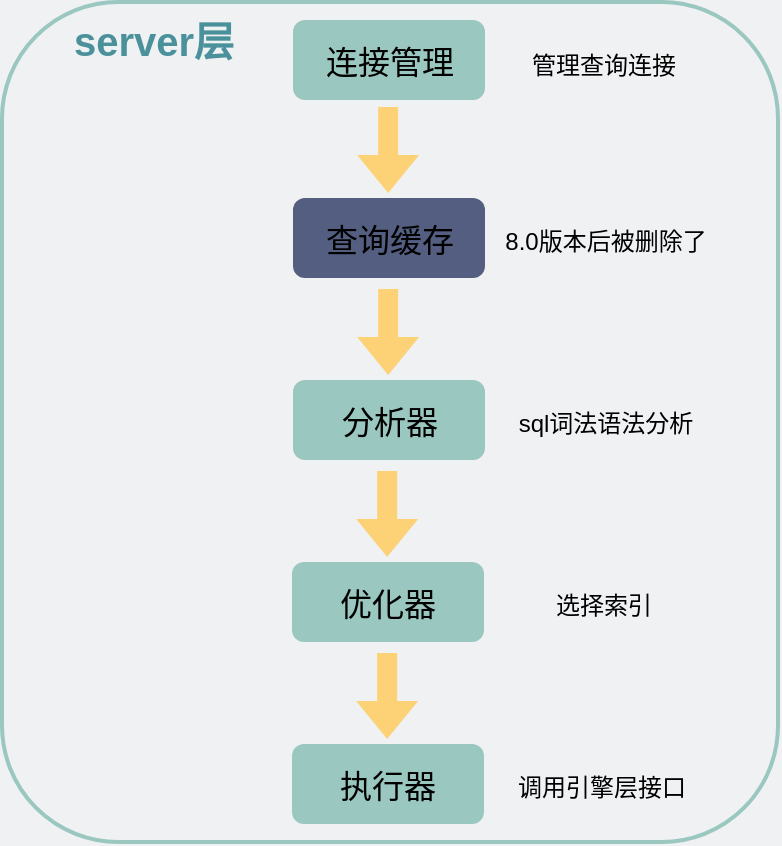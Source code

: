 <mxfile version="17.1.2" type="github">
  <diagram id="3228e29e-7158-1315-38df-8450db1d8a1d" name="Page-1">
    <mxGraphModel dx="668" dy="932" grid="0" gridSize="10" guides="1" tooltips="1" connect="1" arrows="1" fold="1" page="1" pageScale="1" pageWidth="600" pageHeight="229" background="#EFF1F3" math="0" shadow="0">
      <root>
        <mxCell id="0" />
        <mxCell id="1" parent="0" />
        <mxCell id="23iM9Gp5Ji6-i4gFpPbt-2" value="" style="rounded=1;whiteSpace=wrap;html=1;fillColor=none;strokeColor=#9AC7BF;strokeWidth=2;" parent="1" vertex="1">
          <mxGeometry x="106" y="17" width="388" height="420" as="geometry" />
        </mxCell>
        <mxCell id="23iM9Gp5Ji6-i4gFpPbt-3" value="&lt;font size=&quot;1&quot; color=&quot;#4a919b&quot;&gt;&lt;b style=&quot;font-size: 20px&quot;&gt;server层&lt;/b&gt;&lt;/font&gt;" style="text;html=1;strokeColor=none;fillColor=none;align=center;verticalAlign=middle;whiteSpace=wrap;rounded=0;" parent="1" vertex="1">
          <mxGeometry x="131" y="20" width="102" height="32" as="geometry" />
        </mxCell>
        <mxCell id="23iM9Gp5Ji6-i4gFpPbt-4" value="&lt;font style=&quot;font-size: 16px&quot; color=&quot;#000000&quot;&gt;连接管理&lt;/font&gt;" style="rounded=1;whiteSpace=wrap;html=1;fontSize=22;fontColor=#FFFFFF;fillColor=#9AC7BF;strokeColor=none;" parent="1" vertex="1">
          <mxGeometry x="251.5" y="26" width="96" height="40" as="geometry" />
        </mxCell>
        <mxCell id="23iM9Gp5Ji6-i4gFpPbt-7" value="&lt;font color=&quot;#000000&quot;&gt;&lt;span style=&quot;font-size: 16px&quot;&gt;分析器&lt;/span&gt;&lt;/font&gt;" style="rounded=1;whiteSpace=wrap;html=1;fontSize=22;fontColor=#FFFFFF;fillColor=#9AC7BF;strokeColor=none;" parent="1" vertex="1">
          <mxGeometry x="251.5" y="206" width="96" height="40" as="geometry" />
        </mxCell>
        <mxCell id="23iM9Gp5Ji6-i4gFpPbt-9" value="" style="shape=flexArrow;endArrow=classic;html=1;rounded=0;fontSize=16;fontColor=#000000;fillColor=#FDD276;strokeColor=none;" parent="1" edge="1">
          <mxGeometry width="50" height="50" relative="1" as="geometry">
            <mxPoint x="299.08" y="160" as="sourcePoint" />
            <mxPoint x="299.08" y="204" as="targetPoint" />
          </mxGeometry>
        </mxCell>
        <mxCell id="23iM9Gp5Ji6-i4gFpPbt-10" value="&lt;font color=&quot;#000000&quot;&gt;&lt;span style=&quot;font-size: 16px&quot;&gt;优化器&lt;/span&gt;&lt;/font&gt;" style="rounded=1;whiteSpace=wrap;html=1;fontSize=22;fontColor=#FFFFFF;fillColor=#9AC7BF;strokeColor=none;" parent="1" vertex="1">
          <mxGeometry x="251" y="297" width="96" height="40" as="geometry" />
        </mxCell>
        <mxCell id="23iM9Gp5Ji6-i4gFpPbt-11" value="" style="shape=flexArrow;endArrow=classic;html=1;rounded=0;fontSize=16;fontColor=#000000;fillColor=#FDD276;strokeColor=none;" parent="1" edge="1">
          <mxGeometry width="50" height="50" relative="1" as="geometry">
            <mxPoint x="298.58" y="251" as="sourcePoint" />
            <mxPoint x="298.58" y="295" as="targetPoint" />
          </mxGeometry>
        </mxCell>
        <mxCell id="23iM9Gp5Ji6-i4gFpPbt-13" value="&lt;font color=&quot;#000000&quot;&gt;&lt;span style=&quot;font-size: 16px&quot;&gt;执行器&lt;/span&gt;&lt;/font&gt;" style="rounded=1;whiteSpace=wrap;html=1;fontSize=22;fontColor=#FFFFFF;fillColor=#9AC7BF;strokeColor=none;" parent="1" vertex="1">
          <mxGeometry x="251" y="388" width="96" height="40" as="geometry" />
        </mxCell>
        <mxCell id="23iM9Gp5Ji6-i4gFpPbt-14" value="" style="shape=flexArrow;endArrow=classic;html=1;rounded=0;fontSize=16;fontColor=#000000;fillColor=#FDD276;strokeColor=none;" parent="1" edge="1">
          <mxGeometry width="50" height="50" relative="1" as="geometry">
            <mxPoint x="298.58" y="342" as="sourcePoint" />
            <mxPoint x="298.58" y="386" as="targetPoint" />
          </mxGeometry>
        </mxCell>
        <mxCell id="23iM9Gp5Ji6-i4gFpPbt-15" value="&lt;font style=&quot;font-size: 12px&quot;&gt;管理查询连接&lt;/font&gt;" style="text;html=1;strokeColor=none;fillColor=none;align=center;verticalAlign=middle;whiteSpace=wrap;rounded=0;fontSize=16;fontColor=#000000;" parent="1" vertex="1">
          <mxGeometry x="347.5" y="31.5" width="118" height="31" as="geometry" />
        </mxCell>
        <mxCell id="23iM9Gp5Ji6-i4gFpPbt-16" value="&lt;font style=&quot;font-size: 12px&quot;&gt;sql词法语法分析&lt;/font&gt;" style="text;html=1;strokeColor=none;fillColor=none;align=center;verticalAlign=middle;whiteSpace=wrap;rounded=0;fontSize=16;fontColor=#000000;" parent="1" vertex="1">
          <mxGeometry x="349" y="210.5" width="118" height="31" as="geometry" />
        </mxCell>
        <mxCell id="23iM9Gp5Ji6-i4gFpPbt-17" value="&lt;font style=&quot;font-size: 12px&quot;&gt;选择索引&lt;/font&gt;" style="text;html=1;strokeColor=none;fillColor=none;align=center;verticalAlign=middle;whiteSpace=wrap;rounded=0;fontSize=16;fontColor=#000000;" parent="1" vertex="1">
          <mxGeometry x="347.5" y="301.5" width="118" height="31" as="geometry" />
        </mxCell>
        <mxCell id="23iM9Gp5Ji6-i4gFpPbt-18" value="&lt;font style=&quot;font-size: 12px&quot;&gt;调用引擎层接口&lt;/font&gt;" style="text;html=1;strokeColor=none;fillColor=none;align=center;verticalAlign=middle;whiteSpace=wrap;rounded=0;fontSize=16;fontColor=#000000;" parent="1" vertex="1">
          <mxGeometry x="347" y="392.5" width="118" height="31" as="geometry" />
        </mxCell>
        <mxCell id="nmHDwvDxE2jo5v5Rmbuw-1" value="&lt;font color=&quot;#000000&quot;&gt;&lt;span style=&quot;font-size: 16px&quot;&gt;查询缓存&lt;/span&gt;&lt;/font&gt;" style="rounded=1;whiteSpace=wrap;html=1;fontSize=22;fontColor=#FFFFFF;fillColor=#535E80;strokeColor=none;" parent="1" vertex="1">
          <mxGeometry x="251.5" y="115" width="96" height="40" as="geometry" />
        </mxCell>
        <mxCell id="nmHDwvDxE2jo5v5Rmbuw-2" value="" style="shape=flexArrow;endArrow=classic;html=1;rounded=0;fontSize=16;fontColor=#000000;fillColor=#FDD276;strokeColor=none;" parent="1" edge="1">
          <mxGeometry width="50" height="50" relative="1" as="geometry">
            <mxPoint x="299.08" y="69" as="sourcePoint" />
            <mxPoint x="299.08" y="113" as="targetPoint" />
          </mxGeometry>
        </mxCell>
        <mxCell id="nmHDwvDxE2jo5v5Rmbuw-3" value="&lt;span style=&quot;font-size: 12px&quot;&gt;8.0版本后被删除了&lt;/span&gt;" style="text;html=1;strokeColor=none;fillColor=none;align=center;verticalAlign=middle;whiteSpace=wrap;rounded=0;fontSize=16;fontColor=#000000;" parent="1" vertex="1">
          <mxGeometry x="349" y="119.5" width="118" height="31" as="geometry" />
        </mxCell>
      </root>
    </mxGraphModel>
  </diagram>
</mxfile>
